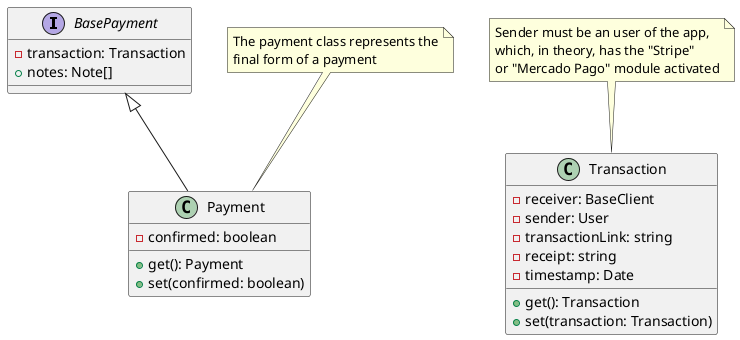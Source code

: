 @startuml

interface BasePayment {
    - transaction: Transaction
    + notes: Note[]
}

class Transaction {
    - receiver: BaseClient
    - sender: User
    - transactionLink: string
    - receipt: string
    - timestamp: Date
    + get(): Transaction
    + set(transaction: Transaction)
}

class Payment extends BasePayment {
    - confirmed: boolean
    + get(): Payment
    + set(confirmed: boolean)
}

note top of Transaction
Sender must be an user of the app,
which, in theory, has the "Stripe"
or "Mercado Pago" module activated
endnote

note top of Payment
The payment class represents the
final form of a payment
endnote

@enduml